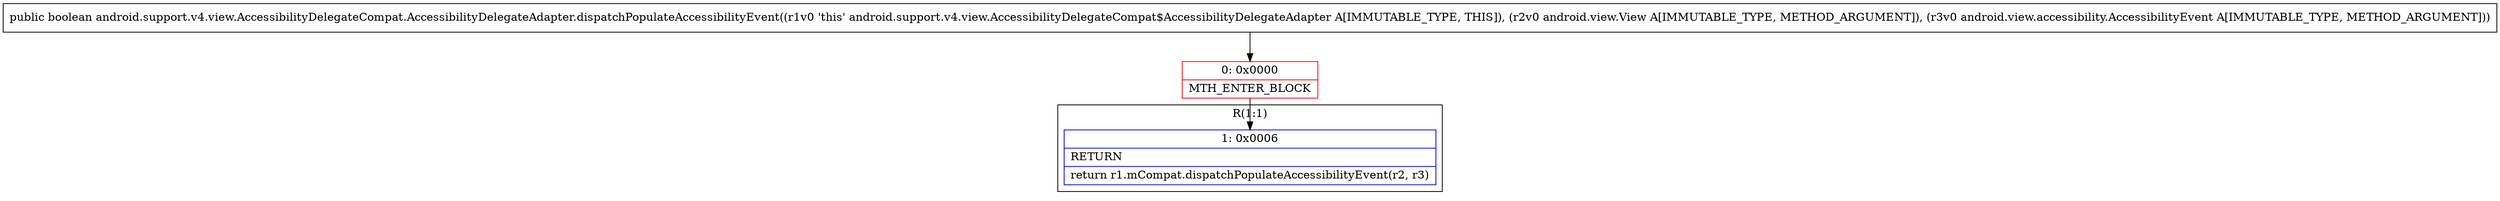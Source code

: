digraph "CFG forandroid.support.v4.view.AccessibilityDelegateCompat.AccessibilityDelegateAdapter.dispatchPopulateAccessibilityEvent(Landroid\/view\/View;Landroid\/view\/accessibility\/AccessibilityEvent;)Z" {
subgraph cluster_Region_950259602 {
label = "R(1:1)";
node [shape=record,color=blue];
Node_1 [shape=record,label="{1\:\ 0x0006|RETURN\l|return r1.mCompat.dispatchPopulateAccessibilityEvent(r2, r3)\l}"];
}
Node_0 [shape=record,color=red,label="{0\:\ 0x0000|MTH_ENTER_BLOCK\l}"];
MethodNode[shape=record,label="{public boolean android.support.v4.view.AccessibilityDelegateCompat.AccessibilityDelegateAdapter.dispatchPopulateAccessibilityEvent((r1v0 'this' android.support.v4.view.AccessibilityDelegateCompat$AccessibilityDelegateAdapter A[IMMUTABLE_TYPE, THIS]), (r2v0 android.view.View A[IMMUTABLE_TYPE, METHOD_ARGUMENT]), (r3v0 android.view.accessibility.AccessibilityEvent A[IMMUTABLE_TYPE, METHOD_ARGUMENT])) }"];
MethodNode -> Node_0;
Node_0 -> Node_1;
}

